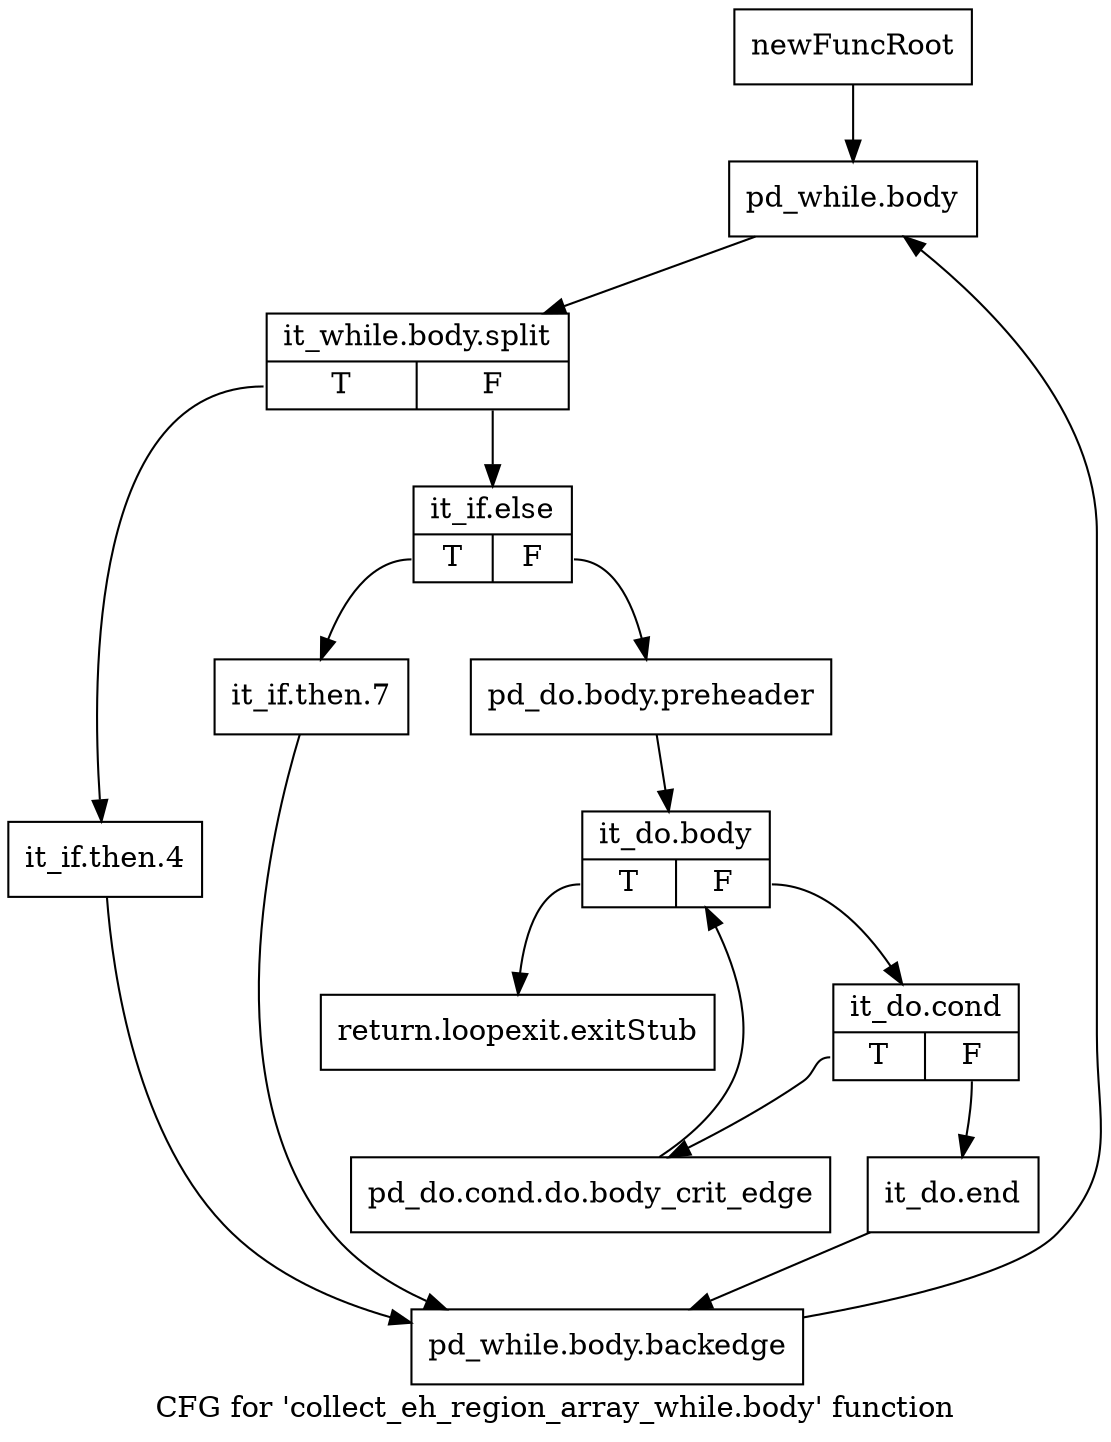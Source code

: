 digraph "CFG for 'collect_eh_region_array_while.body' function" {
	label="CFG for 'collect_eh_region_array_while.body' function";

	Node0xacc5460 [shape=record,label="{newFuncRoot}"];
	Node0xacc5460 -> Node0xacc5500;
	Node0xacc54b0 [shape=record,label="{return.loopexit.exitStub}"];
	Node0xacc5500 [shape=record,label="{pd_while.body}"];
	Node0xacc5500 -> Node0xdc18ef0;
	Node0xdc18ef0 [shape=record,label="{it_while.body.split|{<s0>T|<s1>F}}"];
	Node0xdc18ef0:s0 -> Node0xacc5780;
	Node0xdc18ef0:s1 -> Node0xacc5550;
	Node0xacc5550 [shape=record,label="{it_if.else|{<s0>T|<s1>F}}"];
	Node0xacc5550:s0 -> Node0xacc5730;
	Node0xacc5550:s1 -> Node0xacc55a0;
	Node0xacc55a0 [shape=record,label="{pd_do.body.preheader}"];
	Node0xacc55a0 -> Node0xacc55f0;
	Node0xacc55f0 [shape=record,label="{it_do.body|{<s0>T|<s1>F}}"];
	Node0xacc55f0:s0 -> Node0xacc54b0;
	Node0xacc55f0:s1 -> Node0xacc5640;
	Node0xacc5640 [shape=record,label="{it_do.cond|{<s0>T|<s1>F}}"];
	Node0xacc5640:s0 -> Node0xacc56e0;
	Node0xacc5640:s1 -> Node0xacc5690;
	Node0xacc5690 [shape=record,label="{it_do.end}"];
	Node0xacc5690 -> Node0xacc57d0;
	Node0xacc56e0 [shape=record,label="{pd_do.cond.do.body_crit_edge}"];
	Node0xacc56e0 -> Node0xacc55f0;
	Node0xacc5730 [shape=record,label="{it_if.then.7}"];
	Node0xacc5730 -> Node0xacc57d0;
	Node0xacc5780 [shape=record,label="{it_if.then.4}"];
	Node0xacc5780 -> Node0xacc57d0;
	Node0xacc57d0 [shape=record,label="{pd_while.body.backedge}"];
	Node0xacc57d0 -> Node0xacc5500;
}
